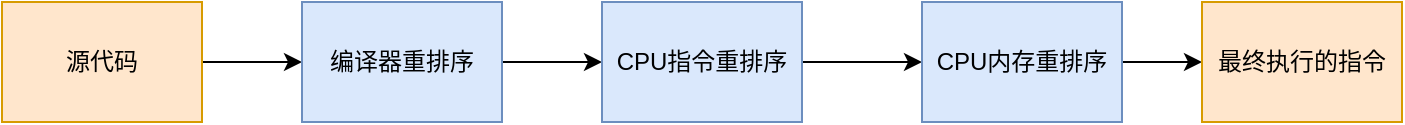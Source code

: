 <mxfile version="15.4.0" type="device"><diagram id="IHwNjv7lyA8dkp4NIhbP" name="第 1 页"><mxGraphModel dx="946" dy="623" grid="1" gridSize="10" guides="1" tooltips="1" connect="1" arrows="1" fold="1" page="1" pageScale="1" pageWidth="827" pageHeight="1169" math="0" shadow="0"><root><mxCell id="0"/><mxCell id="1" parent="0"/><mxCell id="cc7w_ArXfSYXrMHEjt-0-6" value="" style="edgeStyle=orthogonalEdgeStyle;rounded=0;orthogonalLoop=1;jettySize=auto;html=1;" edge="1" parent="1" source="cc7w_ArXfSYXrMHEjt-0-1" target="cc7w_ArXfSYXrMHEjt-0-2"><mxGeometry relative="1" as="geometry"/></mxCell><mxCell id="cc7w_ArXfSYXrMHEjt-0-1" value="源代码" style="rounded=0;whiteSpace=wrap;html=1;fillColor=#ffe6cc;strokeColor=#d79b00;" vertex="1" parent="1"><mxGeometry x="80" y="220" width="100" height="60" as="geometry"/></mxCell><mxCell id="cc7w_ArXfSYXrMHEjt-0-7" value="" style="edgeStyle=orthogonalEdgeStyle;rounded=0;orthogonalLoop=1;jettySize=auto;html=1;" edge="1" parent="1" source="cc7w_ArXfSYXrMHEjt-0-2" target="cc7w_ArXfSYXrMHEjt-0-3"><mxGeometry relative="1" as="geometry"/></mxCell><mxCell id="cc7w_ArXfSYXrMHEjt-0-2" value="编译器重排序" style="rounded=0;whiteSpace=wrap;html=1;fillColor=#dae8fc;strokeColor=#6c8ebf;" vertex="1" parent="1"><mxGeometry x="230" y="220" width="100" height="60" as="geometry"/></mxCell><mxCell id="cc7w_ArXfSYXrMHEjt-0-8" value="" style="edgeStyle=orthogonalEdgeStyle;rounded=0;orthogonalLoop=1;jettySize=auto;html=1;" edge="1" parent="1" source="cc7w_ArXfSYXrMHEjt-0-3" target="cc7w_ArXfSYXrMHEjt-0-4"><mxGeometry relative="1" as="geometry"/></mxCell><mxCell id="cc7w_ArXfSYXrMHEjt-0-3" value="CPU指令重排序" style="rounded=0;whiteSpace=wrap;html=1;fillColor=#dae8fc;strokeColor=#6c8ebf;" vertex="1" parent="1"><mxGeometry x="380" y="220" width="100" height="60" as="geometry"/></mxCell><mxCell id="cc7w_ArXfSYXrMHEjt-0-9" value="" style="edgeStyle=orthogonalEdgeStyle;rounded=0;orthogonalLoop=1;jettySize=auto;html=1;" edge="1" parent="1" source="cc7w_ArXfSYXrMHEjt-0-4" target="cc7w_ArXfSYXrMHEjt-0-5"><mxGeometry relative="1" as="geometry"/></mxCell><mxCell id="cc7w_ArXfSYXrMHEjt-0-4" value="CPU内存重排序" style="rounded=0;whiteSpace=wrap;html=1;fillColor=#dae8fc;strokeColor=#6c8ebf;" vertex="1" parent="1"><mxGeometry x="540" y="220" width="100" height="60" as="geometry"/></mxCell><mxCell id="cc7w_ArXfSYXrMHEjt-0-5" value="最终执行的指令" style="rounded=0;whiteSpace=wrap;html=1;fillColor=#ffe6cc;strokeColor=#d79b00;" vertex="1" parent="1"><mxGeometry x="680" y="220" width="100" height="60" as="geometry"/></mxCell></root></mxGraphModel></diagram></mxfile>